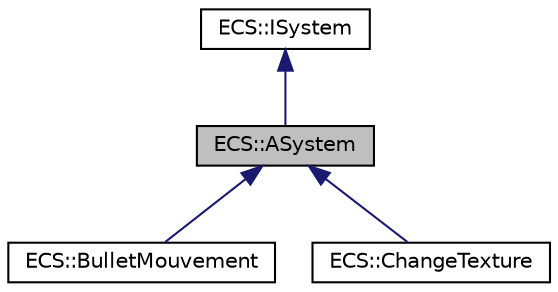 digraph "ECS::ASystem"
{
 // LATEX_PDF_SIZE
  edge [fontname="Helvetica",fontsize="10",labelfontname="Helvetica",labelfontsize="10"];
  node [fontname="Helvetica",fontsize="10",shape=record];
  Node1 [label="ECS::ASystem",height=0.2,width=0.4,color="black", fillcolor="grey75", style="filled", fontcolor="black",tooltip=" "];
  Node2 -> Node1 [dir="back",color="midnightblue",fontsize="10",style="solid",fontname="Helvetica"];
  Node2 [label="ECS::ISystem",height=0.2,width=0.4,color="black", fillcolor="white", style="filled",URL="$classECS_1_1ISystem.html",tooltip=" "];
  Node1 -> Node3 [dir="back",color="midnightblue",fontsize="10",style="solid",fontname="Helvetica"];
  Node3 [label="ECS::BulletMouvement",height=0.2,width=0.4,color="black", fillcolor="white", style="filled",URL="$classECS_1_1BulletMouvement.html",tooltip=" "];
  Node1 -> Node4 [dir="back",color="midnightblue",fontsize="10",style="solid",fontname="Helvetica"];
  Node4 [label="ECS::ChangeTexture",height=0.2,width=0.4,color="black", fillcolor="white", style="filled",URL="$classECS_1_1ChangeTexture.html",tooltip=" "];
}
